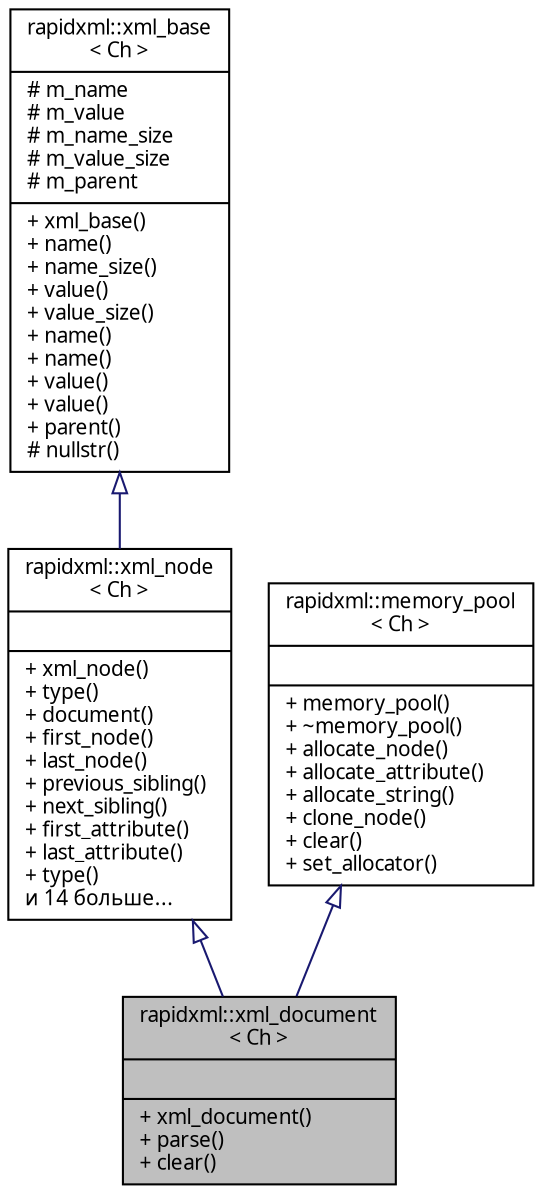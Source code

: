 digraph "rapidxml::xml_document&lt; Ch &gt;"
{
 // INTERACTIVE_SVG=YES
  edge [fontname="Verdana",fontsize="10",labelfontname="Verdana",labelfontsize="10"];
  node [fontname="Verdana",fontsize="10",shape=record];
  Node1 [label="{rapidxml::xml_document\l\< Ch \>\n||+ xml_document()\l+ parse()\l+ clear()\l}",height=0.2,width=0.4,color="black", fillcolor="grey75", style="filled", fontcolor="black"];
  Node2 -> Node1 [dir="back",color="midnightblue",fontsize="10",style="solid",arrowtail="onormal",fontname="Verdana"];
  Node2 [label="{rapidxml::xml_node\l\< Ch \>\n||+ xml_node()\l+ type()\l+ document()\l+ first_node()\l+ last_node()\l+ previous_sibling()\l+ next_sibling()\l+ first_attribute()\l+ last_attribute()\l+ type()\lи 14 больше...\l}",height=0.2,width=0.4,color="black", fillcolor="white", style="filled",URL="$a00155.html"];
  Node3 -> Node2 [dir="back",color="midnightblue",fontsize="10",style="solid",arrowtail="onormal",fontname="Verdana"];
  Node3 [label="{rapidxml::xml_base\l\< Ch \>\n|# m_name\l# m_value\l# m_name_size\l# m_value_size\l# m_parent\l|+ xml_base()\l+ name()\l+ name_size()\l+ value()\l+ value_size()\l+ name()\l+ name()\l+ value()\l+ value()\l+ parent()\l# nullstr()\l}",height=0.2,width=0.4,color="black", fillcolor="white", style="filled",URL="$a00153.html"];
  Node4 -> Node1 [dir="back",color="midnightblue",fontsize="10",style="solid",arrowtail="onormal",fontname="Verdana"];
  Node4 [label="{rapidxml::memory_pool\l\< Ch \>\n||+ memory_pool()\l+ ~memory_pool()\l+ allocate_node()\l+ allocate_attribute()\l+ allocate_string()\l+ clone_node()\l+ clear()\l+ set_allocator()\l}",height=0.2,width=0.4,color="black", fillcolor="white", style="filled",URL="$a00111.html"];
}

